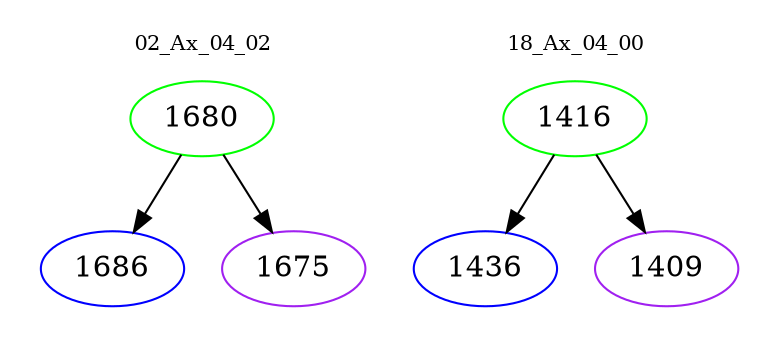 digraph{
subgraph cluster_0 {
color = white
label = "02_Ax_04_02";
fontsize=10;
T0_1680 [label="1680", color="green"]
T0_1680 -> T0_1686 [color="black"]
T0_1686 [label="1686", color="blue"]
T0_1680 -> T0_1675 [color="black"]
T0_1675 [label="1675", color="purple"]
}
subgraph cluster_1 {
color = white
label = "18_Ax_04_00";
fontsize=10;
T1_1416 [label="1416", color="green"]
T1_1416 -> T1_1436 [color="black"]
T1_1436 [label="1436", color="blue"]
T1_1416 -> T1_1409 [color="black"]
T1_1409 [label="1409", color="purple"]
}
}
